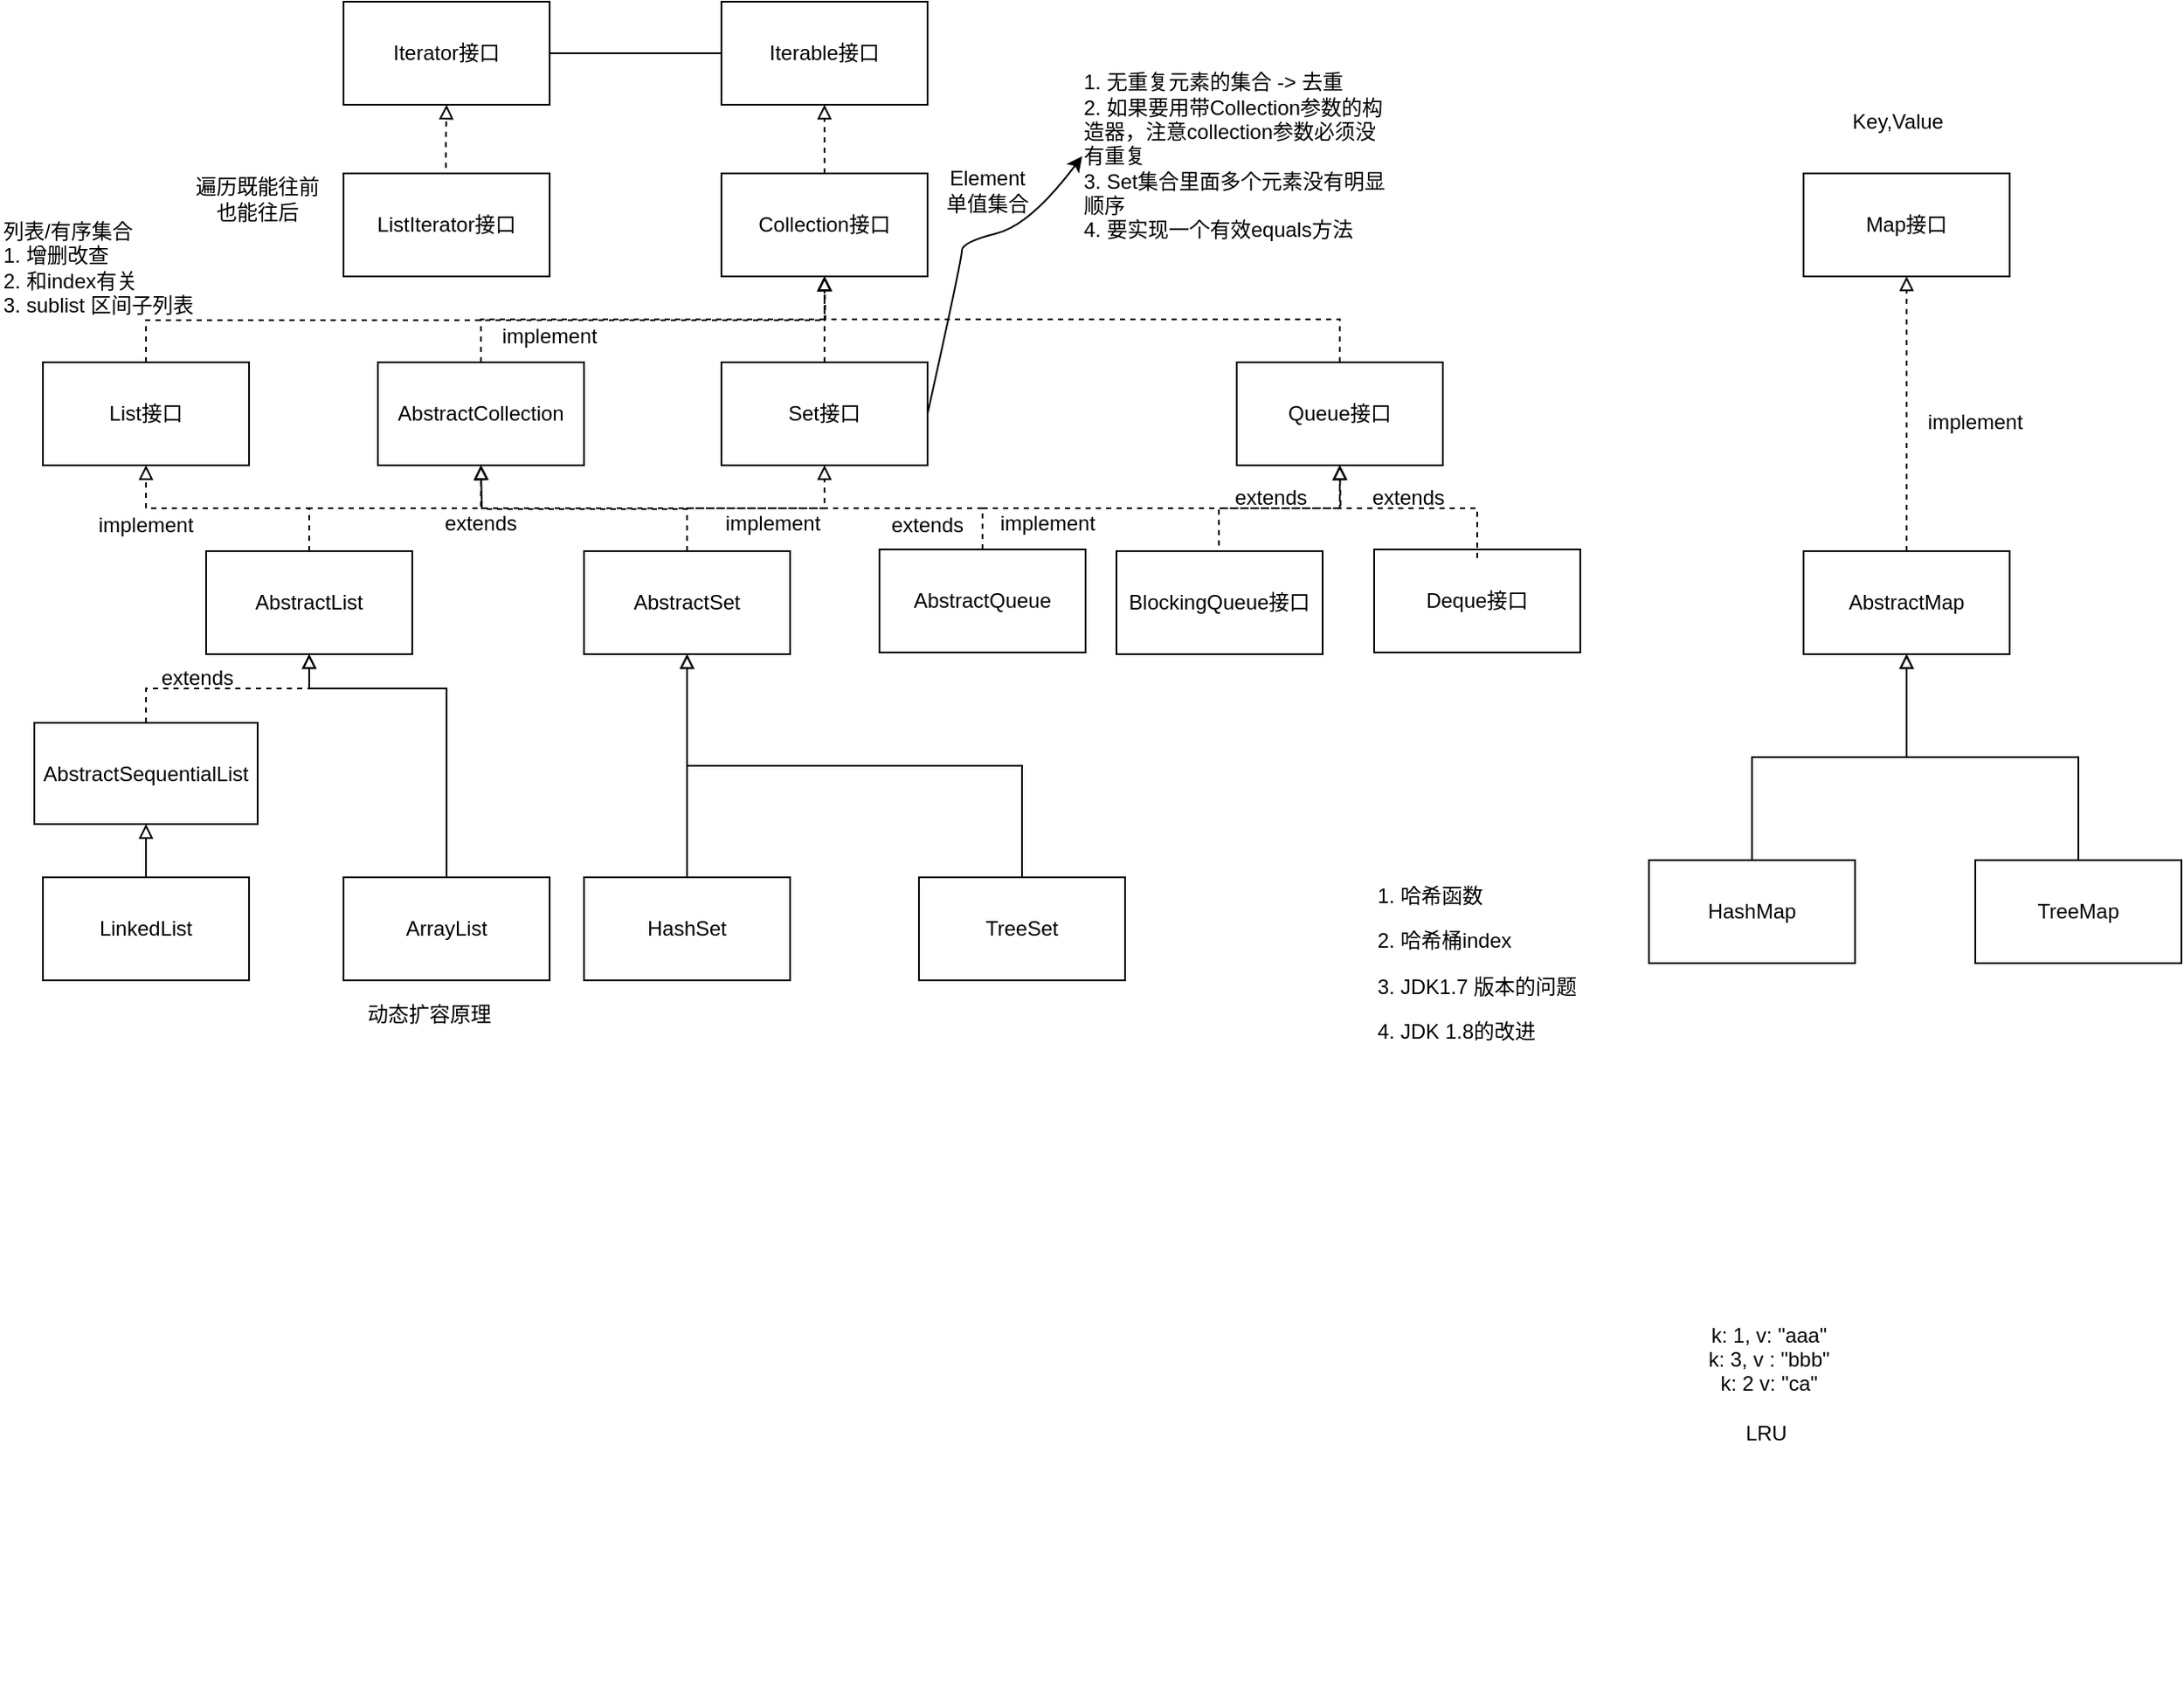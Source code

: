 <mxfile version="20.8.23" type="github">
  <diagram id="C5RBs43oDa-KdzZeNtuy" name="Page-1">
    <mxGraphModel dx="2863" dy="828" grid="1" gridSize="10" guides="1" tooltips="1" connect="1" arrows="1" fold="1" page="1" pageScale="1" pageWidth="1169" pageHeight="827" math="0" shadow="0">
      <root>
        <mxCell id="WIyWlLk6GJQsqaUBKTNV-0" />
        <mxCell id="WIyWlLk6GJQsqaUBKTNV-1" parent="WIyWlLk6GJQsqaUBKTNV-0" />
        <mxCell id="bvuR1n_GZRdcSdBYCqAq-15" value="" style="endArrow=block;endFill=0;shadow=0;strokeWidth=1;rounded=0;edgeStyle=orthogonalEdgeStyle;elbow=vertical;dashed=1;exitX=0.5;exitY=0;exitDx=0;exitDy=0;" parent="WIyWlLk6GJQsqaUBKTNV-1" source="bvuR1n_GZRdcSdBYCqAq-23" edge="1">
          <mxGeometry width="160" relative="1" as="geometry">
            <mxPoint x="300" y="300" as="sourcePoint" />
            <mxPoint x="220" y="270" as="targetPoint" />
          </mxGeometry>
        </mxCell>
        <mxCell id="bvuR1n_GZRdcSdBYCqAq-17" value="Collection接口" style="rounded=0;whiteSpace=wrap;html=1;" parent="WIyWlLk6GJQsqaUBKTNV-1" vertex="1">
          <mxGeometry x="160" y="210" width="120" height="60" as="geometry" />
        </mxCell>
        <mxCell id="bvuR1n_GZRdcSdBYCqAq-19" value="Map接口" style="rounded=0;whiteSpace=wrap;html=1;" parent="WIyWlLk6GJQsqaUBKTNV-1" vertex="1">
          <mxGeometry x="790" y="210" width="120" height="60" as="geometry" />
        </mxCell>
        <mxCell id="bvuR1n_GZRdcSdBYCqAq-20" value="Element&lt;br&gt;单值集合" style="text;html=1;strokeColor=none;fillColor=none;align=center;verticalAlign=middle;whiteSpace=wrap;rounded=0;" parent="WIyWlLk6GJQsqaUBKTNV-1" vertex="1">
          <mxGeometry x="280" y="210" width="70" height="20" as="geometry" />
        </mxCell>
        <mxCell id="bvuR1n_GZRdcSdBYCqAq-21" value="Key,Value" style="text;html=1;strokeColor=none;fillColor=none;align=center;verticalAlign=middle;whiteSpace=wrap;rounded=0;" parent="WIyWlLk6GJQsqaUBKTNV-1" vertex="1">
          <mxGeometry x="810" y="170" width="70" height="20" as="geometry" />
        </mxCell>
        <mxCell id="bvuR1n_GZRdcSdBYCqAq-22" value="List接口" style="rounded=0;whiteSpace=wrap;html=1;" parent="WIyWlLk6GJQsqaUBKTNV-1" vertex="1">
          <mxGeometry x="-235" y="320" width="120" height="60" as="geometry" />
        </mxCell>
        <mxCell id="bvuR1n_GZRdcSdBYCqAq-23" value="Set接口" style="rounded=0;whiteSpace=wrap;html=1;" parent="WIyWlLk6GJQsqaUBKTNV-1" vertex="1">
          <mxGeometry x="160" y="320" width="120" height="60" as="geometry" />
        </mxCell>
        <mxCell id="bvuR1n_GZRdcSdBYCqAq-24" value="" style="endArrow=block;endFill=0;shadow=0;strokeWidth=1;rounded=0;edgeStyle=orthogonalEdgeStyle;elbow=vertical;dashed=1;exitX=0.5;exitY=0;exitDx=0;exitDy=0;" parent="WIyWlLk6GJQsqaUBKTNV-1" source="bvuR1n_GZRdcSdBYCqAq-22" edge="1">
          <mxGeometry width="160" relative="1" as="geometry">
            <mxPoint x="310" y="330" as="sourcePoint" />
            <mxPoint x="220" y="270" as="targetPoint" />
          </mxGeometry>
        </mxCell>
        <mxCell id="bvuR1n_GZRdcSdBYCqAq-25" value="HashMap" style="rounded=0;whiteSpace=wrap;html=1;" parent="WIyWlLk6GJQsqaUBKTNV-1" vertex="1">
          <mxGeometry x="700" y="610" width="120" height="60" as="geometry" />
        </mxCell>
        <mxCell id="bvuR1n_GZRdcSdBYCqAq-26" value="" style="endArrow=block;endFill=0;shadow=0;strokeWidth=1;rounded=0;edgeStyle=orthogonalEdgeStyle;elbow=vertical;exitX=0.5;exitY=0;exitDx=0;exitDy=0;entryX=0.5;entryY=1;entryDx=0;entryDy=0;" parent="WIyWlLk6GJQsqaUBKTNV-1" source="bvuR1n_GZRdcSdBYCqAq-25" target="bvuR1n_GZRdcSdBYCqAq-88" edge="1">
          <mxGeometry width="160" relative="1" as="geometry">
            <mxPoint x="720" y="510" as="sourcePoint" />
            <mxPoint x="1050" y="450" as="targetPoint" />
          </mxGeometry>
        </mxCell>
        <mxCell id="bvuR1n_GZRdcSdBYCqAq-27" value="HashSet" style="rounded=0;whiteSpace=wrap;html=1;" parent="WIyWlLk6GJQsqaUBKTNV-1" vertex="1">
          <mxGeometry x="80" y="620" width="120" height="60" as="geometry" />
        </mxCell>
        <mxCell id="bvuR1n_GZRdcSdBYCqAq-28" value="" style="endArrow=block;endFill=0;shadow=0;strokeWidth=1;rounded=0;edgeStyle=orthogonalEdgeStyle;elbow=vertical;exitX=0.5;exitY=0;exitDx=0;exitDy=0;entryX=0.5;entryY=1;entryDx=0;entryDy=0;" parent="WIyWlLk6GJQsqaUBKTNV-1" source="bvuR1n_GZRdcSdBYCqAq-27" target="bvuR1n_GZRdcSdBYCqAq-77" edge="1">
          <mxGeometry width="160" relative="1" as="geometry">
            <mxPoint x="-110" y="440" as="sourcePoint" />
            <mxPoint x="260" y="530" as="targetPoint" />
          </mxGeometry>
        </mxCell>
        <mxCell id="bvuR1n_GZRdcSdBYCqAq-29" value="ArrayList" style="rounded=0;whiteSpace=wrap;html=1;" parent="WIyWlLk6GJQsqaUBKTNV-1" vertex="1">
          <mxGeometry x="-60" y="620" width="120" height="60" as="geometry" />
        </mxCell>
        <mxCell id="bvuR1n_GZRdcSdBYCqAq-30" value="" style="endArrow=block;endFill=0;shadow=0;strokeWidth=1;rounded=0;edgeStyle=orthogonalEdgeStyle;elbow=vertical;exitX=0.5;exitY=0;exitDx=0;exitDy=0;entryX=0.5;entryY=1;entryDx=0;entryDy=0;" parent="WIyWlLk6GJQsqaUBKTNV-1" source="bvuR1n_GZRdcSdBYCqAq-29" target="bvuR1n_GZRdcSdBYCqAq-62" edge="1">
          <mxGeometry width="160" relative="1" as="geometry">
            <mxPoint x="-240" y="560" as="sourcePoint" />
            <mxPoint x="90" y="500" as="targetPoint" />
            <Array as="points">
              <mxPoint y="510" />
              <mxPoint x="-80" y="510" />
            </Array>
          </mxGeometry>
        </mxCell>
        <mxCell id="bvuR1n_GZRdcSdBYCqAq-31" value="Iterable接口" style="rounded=0;whiteSpace=wrap;html=1;" parent="WIyWlLk6GJQsqaUBKTNV-1" vertex="1">
          <mxGeometry x="160" y="110" width="120" height="60" as="geometry" />
        </mxCell>
        <mxCell id="bvuR1n_GZRdcSdBYCqAq-32" value="" style="endArrow=block;endFill=0;shadow=0;strokeWidth=1;rounded=0;edgeStyle=orthogonalEdgeStyle;elbow=vertical;dashed=1;exitX=0.5;exitY=0;exitDx=0;exitDy=0;entryX=0.5;entryY=1;entryDx=0;entryDy=0;" parent="WIyWlLk6GJQsqaUBKTNV-1" source="bvuR1n_GZRdcSdBYCqAq-17" target="bvuR1n_GZRdcSdBYCqAq-31" edge="1">
          <mxGeometry width="160" relative="1" as="geometry">
            <mxPoint x="220" y="200" as="sourcePoint" />
            <mxPoint x="220" y="190" as="targetPoint" />
          </mxGeometry>
        </mxCell>
        <mxCell id="bvuR1n_GZRdcSdBYCqAq-33" value="Iterator接口" style="rounded=0;whiteSpace=wrap;html=1;" parent="WIyWlLk6GJQsqaUBKTNV-1" vertex="1">
          <mxGeometry x="-60" y="110" width="120" height="60" as="geometry" />
        </mxCell>
        <mxCell id="bvuR1n_GZRdcSdBYCqAq-36" value="" style="line;strokeWidth=1;html=1;" parent="WIyWlLk6GJQsqaUBKTNV-1" vertex="1">
          <mxGeometry x="60" y="135" width="100" height="10" as="geometry" />
        </mxCell>
        <mxCell id="bvuR1n_GZRdcSdBYCqAq-38" value="列表/有序集合&lt;br&gt;1. 增删改查&lt;br&gt;2. 和index有关&lt;br&gt;3. sublist 区间子列表" style="text;html=1;strokeColor=none;fillColor=none;align=left;verticalAlign=middle;whiteSpace=wrap;rounded=0;" parent="WIyWlLk6GJQsqaUBKTNV-1" vertex="1">
          <mxGeometry x="-260" y="240" width="140" height="50" as="geometry" />
        </mxCell>
        <mxCell id="bvuR1n_GZRdcSdBYCqAq-39" value="ListIterator接口" style="rounded=0;whiteSpace=wrap;html=1;" parent="WIyWlLk6GJQsqaUBKTNV-1" vertex="1">
          <mxGeometry x="-60" y="210" width="120" height="60" as="geometry" />
        </mxCell>
        <mxCell id="bvuR1n_GZRdcSdBYCqAq-40" value="" style="endArrow=block;endFill=0;shadow=0;strokeWidth=1;rounded=0;edgeStyle=orthogonalEdgeStyle;elbow=vertical;dashed=1;entryX=0.5;entryY=1;entryDx=0;entryDy=0;exitX=0.497;exitY=-0.055;exitDx=0;exitDy=0;exitPerimeter=0;" parent="WIyWlLk6GJQsqaUBKTNV-1" source="bvuR1n_GZRdcSdBYCqAq-39" target="bvuR1n_GZRdcSdBYCqAq-33" edge="1">
          <mxGeometry width="160" relative="1" as="geometry">
            <mxPoint y="200" as="sourcePoint" />
            <mxPoint x="230" y="180" as="targetPoint" />
          </mxGeometry>
        </mxCell>
        <mxCell id="bvuR1n_GZRdcSdBYCqAq-41" value="遍历既能往前也能往后" style="text;html=1;strokeColor=none;fillColor=none;align=center;verticalAlign=middle;whiteSpace=wrap;rounded=0;" parent="WIyWlLk6GJQsqaUBKTNV-1" vertex="1">
          <mxGeometry x="-150" y="210" width="80" height="30" as="geometry" />
        </mxCell>
        <mxCell id="bvuR1n_GZRdcSdBYCqAq-43" value="&lt;p style=&quot;text-align: left;&quot;&gt;&lt;font style=&quot;font-size: 12px;&quot;&gt;&lt;span style=&quot;background-color: initial;&quot;&gt;1. 无重复元素的集合 -&amp;gt; 去重&lt;br&gt;&lt;/span&gt;&lt;span style=&quot;background-color: initial;&quot;&gt;2. 如果要用带Collection参数的构造器，注意collection参数必须没有重复&lt;br&gt;&lt;/span&gt;&lt;span style=&quot;background-color: initial;&quot;&gt;3. Set集合里面多个元素没有明显顺序&lt;br&gt;&lt;/span&gt;&lt;span style=&quot;background-color: initial;&quot;&gt;4. 要实现一个有效equals方法&lt;/span&gt;&lt;/font&gt;&lt;/p&gt;" style="text;html=1;strokeColor=none;fillColor=none;align=center;verticalAlign=middle;whiteSpace=wrap;rounded=0;" parent="WIyWlLk6GJQsqaUBKTNV-1" vertex="1">
          <mxGeometry x="370" y="145" width="180" height="110" as="geometry" />
        </mxCell>
        <mxCell id="bvuR1n_GZRdcSdBYCqAq-46" value="" style="endArrow=block;endFill=0;shadow=0;strokeWidth=1;rounded=0;edgeStyle=orthogonalEdgeStyle;elbow=vertical;dashed=1;exitX=0.5;exitY=0;exitDx=0;exitDy=0;" parent="WIyWlLk6GJQsqaUBKTNV-1" source="bvuR1n_GZRdcSdBYCqAq-48" edge="1">
          <mxGeometry width="160" relative="1" as="geometry">
            <mxPoint x="420" y="325" as="sourcePoint" />
            <mxPoint x="220" y="270" as="targetPoint" />
            <Array as="points">
              <mxPoint x="520" y="295" />
              <mxPoint x="220" y="295" />
            </Array>
          </mxGeometry>
        </mxCell>
        <mxCell id="bvuR1n_GZRdcSdBYCqAq-48" value="Queue接口" style="rounded=0;whiteSpace=wrap;html=1;" parent="WIyWlLk6GJQsqaUBKTNV-1" vertex="1">
          <mxGeometry x="460" y="320" width="120" height="60" as="geometry" />
        </mxCell>
        <mxCell id="bvuR1n_GZRdcSdBYCqAq-49" value="" style="curved=1;endArrow=classic;html=1;rounded=0;fontFamily=Helvetica;fontSize=12;elbow=vertical;exitX=1;exitY=0.5;exitDx=0;exitDy=0;entryX=0;entryY=0.5;entryDx=0;entryDy=0;" parent="WIyWlLk6GJQsqaUBKTNV-1" source="bvuR1n_GZRdcSdBYCqAq-23" target="bvuR1n_GZRdcSdBYCqAq-43" edge="1">
          <mxGeometry width="50" height="50" relative="1" as="geometry">
            <mxPoint x="340" y="390" as="sourcePoint" />
            <mxPoint x="390" y="340" as="targetPoint" />
            <Array as="points">
              <mxPoint x="300" y="260" />
              <mxPoint x="300" y="250" />
              <mxPoint x="340" y="240" />
            </Array>
          </mxGeometry>
        </mxCell>
        <mxCell id="bvuR1n_GZRdcSdBYCqAq-50" value="BlockingQueue接口" style="rounded=0;whiteSpace=wrap;html=1;" parent="WIyWlLk6GJQsqaUBKTNV-1" vertex="1">
          <mxGeometry x="390" y="430" width="120" height="60" as="geometry" />
        </mxCell>
        <mxCell id="bvuR1n_GZRdcSdBYCqAq-51" value="" style="endArrow=block;endFill=0;shadow=0;strokeWidth=1;rounded=0;edgeStyle=orthogonalEdgeStyle;elbow=vertical;dashed=1;entryX=0.5;entryY=1;entryDx=0;entryDy=0;exitX=0.497;exitY=-0.055;exitDx=0;exitDy=0;exitPerimeter=0;" parent="WIyWlLk6GJQsqaUBKTNV-1" source="bvuR1n_GZRdcSdBYCqAq-50" target="bvuR1n_GZRdcSdBYCqAq-48" edge="1">
          <mxGeometry width="160" relative="1" as="geometry">
            <mxPoint x="345" y="425" as="sourcePoint" />
            <mxPoint x="345" y="395" as="targetPoint" />
          </mxGeometry>
        </mxCell>
        <mxCell id="bvuR1n_GZRdcSdBYCqAq-52" value="Deque接口" style="rounded=0;whiteSpace=wrap;html=1;" parent="WIyWlLk6GJQsqaUBKTNV-1" vertex="1">
          <mxGeometry x="540" y="429" width="120" height="60" as="geometry" />
        </mxCell>
        <mxCell id="bvuR1n_GZRdcSdBYCqAq-54" value="" style="endArrow=block;endFill=0;shadow=0;strokeWidth=1;rounded=0;edgeStyle=elbowEdgeStyle;dashed=1;elbow=vertical;exitX=0.5;exitY=0;exitDx=0;exitDy=0;" parent="WIyWlLk6GJQsqaUBKTNV-1" edge="1">
          <mxGeometry width="160" relative="1" as="geometry">
            <mxPoint x="600" y="434" as="sourcePoint" />
            <mxPoint x="520" y="380" as="targetPoint" />
            <Array as="points">
              <mxPoint x="560" y="405" />
            </Array>
          </mxGeometry>
        </mxCell>
        <mxCell id="bvuR1n_GZRdcSdBYCqAq-58" value="" style="endArrow=block;endFill=0;shadow=0;strokeWidth=1;rounded=0;edgeStyle=orthogonalEdgeStyle;elbow=vertical;dashed=1;exitX=0.5;exitY=0;exitDx=0;exitDy=0;" parent="WIyWlLk6GJQsqaUBKTNV-1" source="bvuR1n_GZRdcSdBYCqAq-59" target="bvuR1n_GZRdcSdBYCqAq-17" edge="1">
          <mxGeometry width="160" relative="1" as="geometry">
            <mxPoint x="380" y="320" as="sourcePoint" />
            <mxPoint x="220" y="280" as="targetPoint" />
            <Array as="points">
              <mxPoint x="20" y="295" />
              <mxPoint x="220" y="295" />
            </Array>
          </mxGeometry>
        </mxCell>
        <mxCell id="bvuR1n_GZRdcSdBYCqAq-59" value="AbstractCollection" style="rounded=0;whiteSpace=wrap;html=1;" parent="WIyWlLk6GJQsqaUBKTNV-1" vertex="1">
          <mxGeometry x="-40" y="320" width="120" height="60" as="geometry" />
        </mxCell>
        <mxCell id="bvuR1n_GZRdcSdBYCqAq-62" value="AbstractList" style="rounded=0;whiteSpace=wrap;html=1;" parent="WIyWlLk6GJQsqaUBKTNV-1" vertex="1">
          <mxGeometry x="-140" y="430" width="120" height="60" as="geometry" />
        </mxCell>
        <mxCell id="bvuR1n_GZRdcSdBYCqAq-63" value="" style="endArrow=block;endFill=0;shadow=0;strokeWidth=1;rounded=0;edgeStyle=orthogonalEdgeStyle;elbow=vertical;dashed=1;exitX=0.5;exitY=0;exitDx=0;exitDy=0;entryX=0.5;entryY=1;entryDx=0;entryDy=0;" parent="WIyWlLk6GJQsqaUBKTNV-1" source="bvuR1n_GZRdcSdBYCqAq-62" target="bvuR1n_GZRdcSdBYCqAq-22" edge="1">
          <mxGeometry width="160" relative="1" as="geometry">
            <mxPoint x="-270" y="439" as="sourcePoint" />
            <mxPoint x="50" y="389" as="targetPoint" />
          </mxGeometry>
        </mxCell>
        <mxCell id="bvuR1n_GZRdcSdBYCqAq-64" value="" style="endArrow=block;endFill=0;shadow=0;strokeWidth=1;rounded=0;edgeStyle=orthogonalEdgeStyle;elbow=vertical;dashed=1;exitX=0.5;exitY=0;exitDx=0;exitDy=0;entryX=0.5;entryY=1;entryDx=0;entryDy=0;" parent="WIyWlLk6GJQsqaUBKTNV-1" source="bvuR1n_GZRdcSdBYCqAq-62" target="bvuR1n_GZRdcSdBYCqAq-59" edge="1">
          <mxGeometry width="160" relative="1" as="geometry">
            <mxPoint x="-10" y="420" as="sourcePoint" />
            <mxPoint x="60" y="390" as="targetPoint" />
          </mxGeometry>
        </mxCell>
        <mxCell id="bvuR1n_GZRdcSdBYCqAq-65" value="implement" style="text;html=1;strokeColor=none;fillColor=none;align=center;verticalAlign=middle;whiteSpace=wrap;rounded=0;fontSize=12;fontFamily=Helvetica;" parent="WIyWlLk6GJQsqaUBKTNV-1" vertex="1">
          <mxGeometry x="-205" y="400" width="60" height="30" as="geometry" />
        </mxCell>
        <mxCell id="bvuR1n_GZRdcSdBYCqAq-66" value="extends" style="text;html=1;strokeColor=none;fillColor=none;align=center;verticalAlign=middle;whiteSpace=wrap;rounded=0;fontSize=12;fontFamily=Helvetica;" parent="WIyWlLk6GJQsqaUBKTNV-1" vertex="1">
          <mxGeometry x="-10" y="399" width="60" height="30" as="geometry" />
        </mxCell>
        <mxCell id="bvuR1n_GZRdcSdBYCqAq-68" value="AbstractSequentialList" style="rounded=0;whiteSpace=wrap;html=1;" parent="WIyWlLk6GJQsqaUBKTNV-1" vertex="1">
          <mxGeometry x="-240" y="530" width="130" height="59" as="geometry" />
        </mxCell>
        <mxCell id="bvuR1n_GZRdcSdBYCqAq-69" value="" style="endArrow=block;endFill=0;shadow=0;strokeWidth=1;rounded=0;edgeStyle=orthogonalEdgeStyle;elbow=vertical;dashed=1;exitX=0.5;exitY=0;exitDx=0;exitDy=0;entryX=0.5;entryY=1;entryDx=0;entryDy=0;" parent="WIyWlLk6GJQsqaUBKTNV-1" source="bvuR1n_GZRdcSdBYCqAq-68" target="bvuR1n_GZRdcSdBYCqAq-62" edge="1">
          <mxGeometry width="160" relative="1" as="geometry">
            <mxPoint x="-130" y="540" as="sourcePoint" />
            <mxPoint x="-53" y="490" as="targetPoint" />
          </mxGeometry>
        </mxCell>
        <mxCell id="bvuR1n_GZRdcSdBYCqAq-70" value="extends" style="text;html=1;strokeColor=none;fillColor=none;align=center;verticalAlign=middle;whiteSpace=wrap;rounded=0;fontSize=12;fontFamily=Helvetica;" parent="WIyWlLk6GJQsqaUBKTNV-1" vertex="1">
          <mxGeometry x="-175" y="489" width="60" height="30" as="geometry" />
        </mxCell>
        <mxCell id="bvuR1n_GZRdcSdBYCqAq-72" value="LinkedList" style="rounded=0;whiteSpace=wrap;html=1;" parent="WIyWlLk6GJQsqaUBKTNV-1" vertex="1">
          <mxGeometry x="-235" y="620" width="120" height="60" as="geometry" />
        </mxCell>
        <mxCell id="bvuR1n_GZRdcSdBYCqAq-73" value="" style="endArrow=block;endFill=0;shadow=0;strokeWidth=1;rounded=0;edgeStyle=orthogonalEdgeStyle;elbow=vertical;exitX=0.5;exitY=0;exitDx=0;exitDy=0;entryX=0.5;entryY=1;entryDx=0;entryDy=0;" parent="WIyWlLk6GJQsqaUBKTNV-1" source="bvuR1n_GZRdcSdBYCqAq-72" target="bvuR1n_GZRdcSdBYCqAq-68" edge="1">
          <mxGeometry width="160" relative="1" as="geometry">
            <mxPoint x="-388" y="650" as="sourcePoint" />
            <mxPoint x="-170" y="600" as="targetPoint" />
          </mxGeometry>
        </mxCell>
        <mxCell id="bvuR1n_GZRdcSdBYCqAq-74" value="implement" style="text;html=1;strokeColor=none;fillColor=none;align=center;verticalAlign=middle;whiteSpace=wrap;rounded=0;fontSize=12;fontFamily=Helvetica;" parent="WIyWlLk6GJQsqaUBKTNV-1" vertex="1">
          <mxGeometry x="30" y="290" width="60" height="30" as="geometry" />
        </mxCell>
        <mxCell id="bvuR1n_GZRdcSdBYCqAq-77" value="AbstractSet" style="rounded=0;whiteSpace=wrap;html=1;" parent="WIyWlLk6GJQsqaUBKTNV-1" vertex="1">
          <mxGeometry x="80" y="430" width="120" height="60" as="geometry" />
        </mxCell>
        <mxCell id="bvuR1n_GZRdcSdBYCqAq-78" value="" style="endArrow=block;endFill=0;shadow=0;strokeWidth=1;rounded=0;edgeStyle=orthogonalEdgeStyle;elbow=vertical;dashed=1;exitX=0.5;exitY=0;exitDx=0;exitDy=0;" parent="WIyWlLk6GJQsqaUBKTNV-1" source="bvuR1n_GZRdcSdBYCqAq-77" edge="1">
          <mxGeometry width="160" relative="1" as="geometry">
            <mxPoint x="310" y="420" as="sourcePoint" />
            <mxPoint x="20" y="380" as="targetPoint" />
          </mxGeometry>
        </mxCell>
        <mxCell id="bvuR1n_GZRdcSdBYCqAq-79" value="implement" style="text;html=1;strokeColor=none;fillColor=none;align=center;verticalAlign=middle;whiteSpace=wrap;rounded=0;fontSize=12;fontFamily=Helvetica;" parent="WIyWlLk6GJQsqaUBKTNV-1" vertex="1">
          <mxGeometry x="160" y="399" width="60" height="30" as="geometry" />
        </mxCell>
        <mxCell id="bvuR1n_GZRdcSdBYCqAq-80" value="" style="endArrow=block;endFill=0;shadow=0;strokeWidth=1;rounded=0;edgeStyle=orthogonalEdgeStyle;elbow=vertical;dashed=1;exitX=0.5;exitY=0;exitDx=0;exitDy=0;entryX=0.5;entryY=1;entryDx=0;entryDy=0;" parent="WIyWlLk6GJQsqaUBKTNV-1" source="bvuR1n_GZRdcSdBYCqAq-77" target="bvuR1n_GZRdcSdBYCqAq-23" edge="1">
          <mxGeometry width="160" relative="1" as="geometry">
            <mxPoint x="-70" y="440" as="sourcePoint" />
            <mxPoint x="-165" y="390" as="targetPoint" />
          </mxGeometry>
        </mxCell>
        <mxCell id="bvuR1n_GZRdcSdBYCqAq-81" value="extends" style="text;html=1;strokeColor=none;fillColor=none;align=center;verticalAlign=middle;whiteSpace=wrap;rounded=0;fontSize=12;fontFamily=Helvetica;" parent="WIyWlLk6GJQsqaUBKTNV-1" vertex="1">
          <mxGeometry x="450" y="384" width="60" height="30" as="geometry" />
        </mxCell>
        <mxCell id="bvuR1n_GZRdcSdBYCqAq-82" value="extends" style="text;html=1;strokeColor=none;fillColor=none;align=center;verticalAlign=middle;whiteSpace=wrap;rounded=0;fontSize=12;fontFamily=Helvetica;" parent="WIyWlLk6GJQsqaUBKTNV-1" vertex="1">
          <mxGeometry x="530" y="384" width="60" height="30" as="geometry" />
        </mxCell>
        <mxCell id="bvuR1n_GZRdcSdBYCqAq-83" value="" style="endArrow=block;endFill=0;shadow=0;strokeWidth=1;rounded=0;edgeStyle=orthogonalEdgeStyle;elbow=vertical;dashed=1;exitX=0.5;exitY=0;exitDx=0;exitDy=0;" parent="WIyWlLk6GJQsqaUBKTNV-1" source="bvuR1n_GZRdcSdBYCqAq-84" edge="1">
          <mxGeometry width="160" relative="1" as="geometry">
            <mxPoint x="250" y="490" as="sourcePoint" />
            <mxPoint x="20" y="380" as="targetPoint" />
          </mxGeometry>
        </mxCell>
        <mxCell id="bvuR1n_GZRdcSdBYCqAq-84" value="AbstractQueue" style="rounded=0;whiteSpace=wrap;html=1;" parent="WIyWlLk6GJQsqaUBKTNV-1" vertex="1">
          <mxGeometry x="252" y="429" width="120" height="60" as="geometry" />
        </mxCell>
        <mxCell id="bvuR1n_GZRdcSdBYCqAq-85" value="" style="endArrow=block;endFill=0;shadow=0;strokeWidth=1;rounded=0;edgeStyle=orthogonalEdgeStyle;elbow=vertical;dashed=1;exitX=0.5;exitY=0;exitDx=0;exitDy=0;" parent="WIyWlLk6GJQsqaUBKTNV-1" source="bvuR1n_GZRdcSdBYCqAq-84" edge="1">
          <mxGeometry width="160" relative="1" as="geometry">
            <mxPoint x="330" y="423.5" as="sourcePoint" />
            <mxPoint x="520" y="380" as="targetPoint" />
          </mxGeometry>
        </mxCell>
        <mxCell id="bvuR1n_GZRdcSdBYCqAq-86" value="extends" style="text;html=1;strokeColor=none;fillColor=none;align=center;verticalAlign=middle;whiteSpace=wrap;rounded=0;fontSize=12;fontFamily=Helvetica;" parent="WIyWlLk6GJQsqaUBKTNV-1" vertex="1">
          <mxGeometry x="250" y="400" width="60" height="30" as="geometry" />
        </mxCell>
        <mxCell id="bvuR1n_GZRdcSdBYCqAq-87" value="implement" style="text;html=1;strokeColor=none;fillColor=none;align=center;verticalAlign=middle;whiteSpace=wrap;rounded=0;fontSize=12;fontFamily=Helvetica;" parent="WIyWlLk6GJQsqaUBKTNV-1" vertex="1">
          <mxGeometry x="320" y="399" width="60" height="30" as="geometry" />
        </mxCell>
        <mxCell id="bvuR1n_GZRdcSdBYCqAq-88" value="AbstractMap" style="rounded=0;whiteSpace=wrap;html=1;" parent="WIyWlLk6GJQsqaUBKTNV-1" vertex="1">
          <mxGeometry x="790" y="430" width="120" height="60" as="geometry" />
        </mxCell>
        <mxCell id="bvuR1n_GZRdcSdBYCqAq-89" value="" style="endArrow=block;endFill=0;shadow=0;strokeWidth=1;rounded=0;edgeStyle=orthogonalEdgeStyle;elbow=vertical;dashed=1;exitX=0.5;exitY=0;exitDx=0;exitDy=0;" parent="WIyWlLk6GJQsqaUBKTNV-1" source="bvuR1n_GZRdcSdBYCqAq-88" target="bvuR1n_GZRdcSdBYCqAq-19" edge="1">
          <mxGeometry width="160" relative="1" as="geometry">
            <mxPoint x="850" y="310" as="sourcePoint" />
            <mxPoint x="868" y="400" as="targetPoint" />
          </mxGeometry>
        </mxCell>
        <mxCell id="bvuR1n_GZRdcSdBYCqAq-90" value="implement" style="text;html=1;strokeColor=none;fillColor=none;align=center;verticalAlign=middle;whiteSpace=wrap;rounded=0;fontSize=12;fontFamily=Helvetica;" parent="WIyWlLk6GJQsqaUBKTNV-1" vertex="1">
          <mxGeometry x="860" y="340" width="60" height="30" as="geometry" />
        </mxCell>
        <mxCell id="JqaAN7-HeVUfOZ3b-MJZ-0" value="TreeMap" style="rounded=0;whiteSpace=wrap;html=1;" vertex="1" parent="WIyWlLk6GJQsqaUBKTNV-1">
          <mxGeometry x="890" y="610" width="120" height="60" as="geometry" />
        </mxCell>
        <mxCell id="JqaAN7-HeVUfOZ3b-MJZ-1" value="" style="endArrow=block;endFill=0;shadow=0;strokeWidth=1;rounded=0;edgeStyle=orthogonalEdgeStyle;elbow=vertical;exitX=0.5;exitY=0;exitDx=0;exitDy=0;entryX=0.5;entryY=1;entryDx=0;entryDy=0;" edge="1" parent="WIyWlLk6GJQsqaUBKTNV-1" source="JqaAN7-HeVUfOZ3b-MJZ-0" target="bvuR1n_GZRdcSdBYCqAq-88">
          <mxGeometry width="160" relative="1" as="geometry">
            <mxPoint x="770" y="600" as="sourcePoint" />
            <mxPoint x="860" y="500" as="targetPoint" />
          </mxGeometry>
        </mxCell>
        <mxCell id="JqaAN7-HeVUfOZ3b-MJZ-3" value="&lt;p style=&quot;text-align: left;&quot;&gt;动态扩容原理&lt;/p&gt;" style="text;html=1;strokeColor=none;fillColor=none;align=center;verticalAlign=middle;whiteSpace=wrap;rounded=0;" vertex="1" parent="WIyWlLk6GJQsqaUBKTNV-1">
          <mxGeometry x="-80" y="680" width="140" height="40" as="geometry" />
        </mxCell>
        <mxCell id="JqaAN7-HeVUfOZ3b-MJZ-4" value="&lt;p style=&quot;text-align: left;&quot;&gt;1. 哈希函数&lt;/p&gt;&lt;p style=&quot;text-align: left;&quot;&gt;&lt;span style=&quot;background-color: initial;&quot;&gt;2. 哈希桶index&lt;/span&gt;&lt;/p&gt;&lt;p style=&quot;text-align: left;&quot;&gt;&lt;span style=&quot;background-color: initial;&quot;&gt;3. JDK1.7 版本的问题&lt;/span&gt;&lt;/p&gt;&lt;p style=&quot;text-align: left;&quot;&gt;&lt;span style=&quot;background-color: initial;&quot;&gt;4. JDK 1.8的改进&lt;/span&gt;&lt;/p&gt;" style="text;html=1;strokeColor=none;fillColor=none;align=center;verticalAlign=middle;whiteSpace=wrap;rounded=0;" vertex="1" parent="WIyWlLk6GJQsqaUBKTNV-1">
          <mxGeometry x="515" y="610" width="170" height="120" as="geometry" />
        </mxCell>
        <mxCell id="JqaAN7-HeVUfOZ3b-MJZ-5" value="k: 1, v: &quot;aaa&quot;&lt;br&gt;k: 3, v : &quot;bbb&quot;&lt;br&gt;k: 2 v: &quot;ca&quot;&lt;br&gt;&lt;br&gt;LRU&amp;nbsp;" style="text;html=1;strokeColor=none;fillColor=none;align=center;verticalAlign=middle;whiteSpace=wrap;rounded=0;" vertex="1" parent="WIyWlLk6GJQsqaUBKTNV-1">
          <mxGeometry x="590" y="740" width="360" height="350" as="geometry" />
        </mxCell>
        <mxCell id="JqaAN7-HeVUfOZ3b-MJZ-18" value="TreeSet" style="rounded=0;whiteSpace=wrap;html=1;" vertex="1" parent="WIyWlLk6GJQsqaUBKTNV-1">
          <mxGeometry x="275" y="620" width="120" height="60" as="geometry" />
        </mxCell>
        <mxCell id="JqaAN7-HeVUfOZ3b-MJZ-19" value="" style="endArrow=block;endFill=0;shadow=0;strokeWidth=1;rounded=0;edgeStyle=orthogonalEdgeStyle;elbow=vertical;exitX=0.5;exitY=0;exitDx=0;exitDy=0;entryX=0.5;entryY=1;entryDx=0;entryDy=0;" edge="1" parent="WIyWlLk6GJQsqaUBKTNV-1" source="JqaAN7-HeVUfOZ3b-MJZ-18" target="bvuR1n_GZRdcSdBYCqAq-77">
          <mxGeometry width="160" relative="1" as="geometry">
            <mxPoint x="155" y="610" as="sourcePoint" />
            <mxPoint x="140" y="500" as="targetPoint" />
          </mxGeometry>
        </mxCell>
      </root>
    </mxGraphModel>
  </diagram>
</mxfile>

